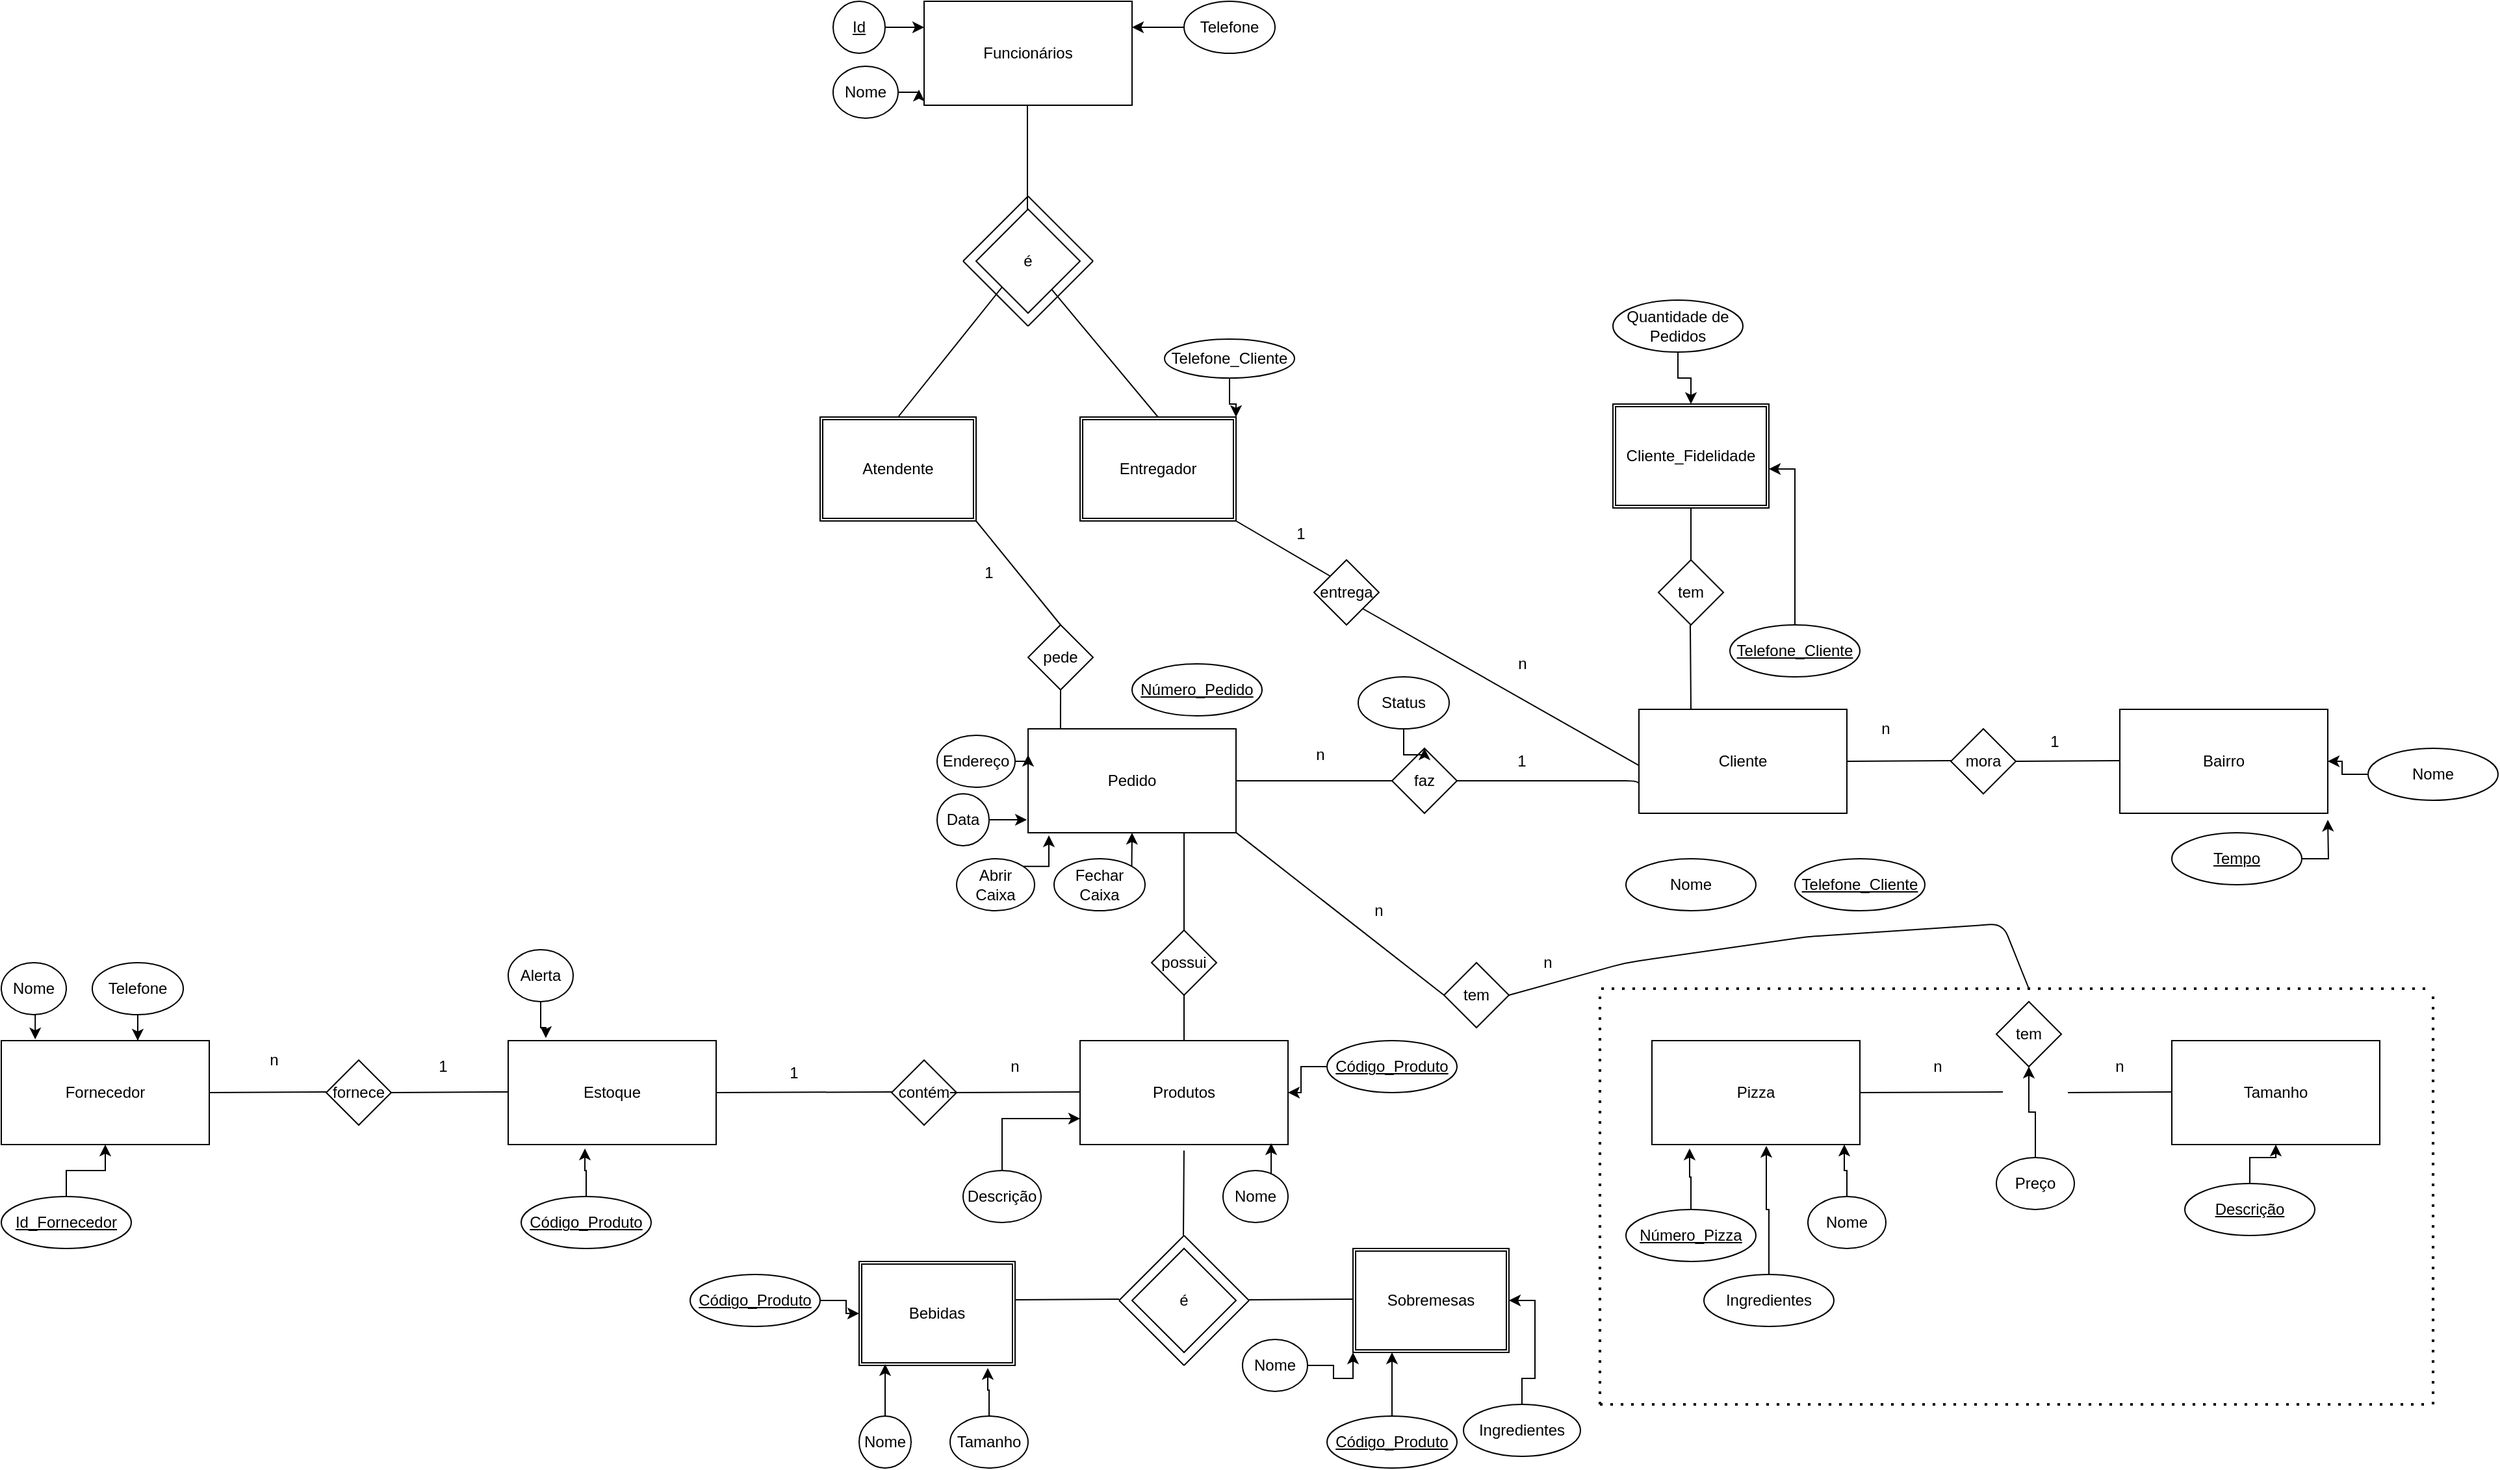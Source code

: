 <mxfile version="14.6.11" type="github">
  <diagram id="Zmj1FCLTnXu52TwQ3R6O" name="Page-1">
    <mxGraphModel dx="2249" dy="791" grid="1" gridSize="10" guides="1" tooltips="1" connect="1" arrows="1" fold="1" page="1" pageScale="1" pageWidth="827" pageHeight="1169" math="0" shadow="0">
      <root>
        <mxCell id="0" />
        <mxCell id="1" parent="0" />
        <mxCell id="ojleg3UiXAgGKh8UfWWG-2" value="Funcionários" style="rounded=0;whiteSpace=wrap;html=1;" parent="1" vertex="1">
          <mxGeometry x="80" y="40" width="160" height="80" as="geometry" />
        </mxCell>
        <mxCell id="KPG-XOJzVi3PqvCxfSUZ-7" value="Atendente" style="shape=ext;double=1;rounded=0;whiteSpace=wrap;html=1;" parent="1" vertex="1">
          <mxGeometry y="360" width="120" height="80" as="geometry" />
        </mxCell>
        <mxCell id="KPG-XOJzVi3PqvCxfSUZ-8" value="Entregador" style="shape=ext;double=1;rounded=0;whiteSpace=wrap;html=1;" parent="1" vertex="1">
          <mxGeometry x="200" y="360" width="120" height="80" as="geometry" />
        </mxCell>
        <mxCell id="KPG-XOJzVi3PqvCxfSUZ-9" value="é" style="rhombus;whiteSpace=wrap;html=1;" parent="1" vertex="1">
          <mxGeometry x="120" y="200" width="80" height="80" as="geometry" />
        </mxCell>
        <mxCell id="KPG-XOJzVi3PqvCxfSUZ-21" value="" style="endArrow=none;html=1;" parent="1" edge="1">
          <mxGeometry width="50" height="50" relative="1" as="geometry">
            <mxPoint x="159.5" y="200" as="sourcePoint" />
            <mxPoint x="159.5" y="120" as="targetPoint" />
          </mxGeometry>
        </mxCell>
        <mxCell id="KPG-XOJzVi3PqvCxfSUZ-23" value="" style="endArrow=none;html=1;entryX=0;entryY=1;entryDx=0;entryDy=0;" parent="1" target="KPG-XOJzVi3PqvCxfSUZ-9" edge="1">
          <mxGeometry width="50" height="50" relative="1" as="geometry">
            <mxPoint x="60" y="360" as="sourcePoint" />
            <mxPoint x="110" y="310" as="targetPoint" />
          </mxGeometry>
        </mxCell>
        <mxCell id="KPG-XOJzVi3PqvCxfSUZ-24" value="" style="endArrow=none;html=1;" parent="1" target="KPG-XOJzVi3PqvCxfSUZ-9" edge="1">
          <mxGeometry width="50" height="50" relative="1" as="geometry">
            <mxPoint x="260" y="360" as="sourcePoint" />
            <mxPoint x="310" y="310" as="targetPoint" />
          </mxGeometry>
        </mxCell>
        <mxCell id="KPG-XOJzVi3PqvCxfSUZ-25" value="" style="endArrow=none;html=1;" parent="1" edge="1">
          <mxGeometry width="50" height="50" relative="1" as="geometry">
            <mxPoint x="160" y="290" as="sourcePoint" />
            <mxPoint x="210" y="240" as="targetPoint" />
          </mxGeometry>
        </mxCell>
        <mxCell id="KPG-XOJzVi3PqvCxfSUZ-27" value="" style="endArrow=none;html=1;" parent="1" edge="1">
          <mxGeometry width="50" height="50" relative="1" as="geometry">
            <mxPoint x="110" y="240" as="sourcePoint" />
            <mxPoint x="160" y="290" as="targetPoint" />
          </mxGeometry>
        </mxCell>
        <mxCell id="KPG-XOJzVi3PqvCxfSUZ-28" value="" style="endArrow=none;html=1;" parent="1" edge="1">
          <mxGeometry width="50" height="50" relative="1" as="geometry">
            <mxPoint x="210" y="240" as="sourcePoint" />
            <mxPoint x="160" y="190" as="targetPoint" />
          </mxGeometry>
        </mxCell>
        <mxCell id="KPG-XOJzVi3PqvCxfSUZ-29" value="" style="endArrow=none;html=1;" parent="1" edge="1">
          <mxGeometry width="50" height="50" relative="1" as="geometry">
            <mxPoint x="110" y="240" as="sourcePoint" />
            <mxPoint x="160" y="190" as="targetPoint" />
          </mxGeometry>
        </mxCell>
        <mxCell id="KPG-XOJzVi3PqvCxfSUZ-33" value="Pedido" style="rounded=0;whiteSpace=wrap;html=1;" parent="1" vertex="1">
          <mxGeometry x="160" y="600" width="160" height="80" as="geometry" />
        </mxCell>
        <mxCell id="KPG-XOJzVi3PqvCxfSUZ-35" value="Cliente" style="rounded=0;whiteSpace=wrap;html=1;" parent="1" vertex="1">
          <mxGeometry x="630" y="585" width="160" height="80" as="geometry" />
        </mxCell>
        <mxCell id="KPG-XOJzVi3PqvCxfSUZ-36" value="Produtos" style="rounded=0;whiteSpace=wrap;html=1;" parent="1" vertex="1">
          <mxGeometry x="200" y="840" width="160" height="80" as="geometry" />
        </mxCell>
        <mxCell id="KPG-XOJzVi3PqvCxfSUZ-37" value="Bairro" style="rounded=0;whiteSpace=wrap;html=1;" parent="1" vertex="1">
          <mxGeometry x="1000" y="585" width="160" height="80" as="geometry" />
        </mxCell>
        <mxCell id="KPG-XOJzVi3PqvCxfSUZ-38" value="&lt;div&gt;Estoque&lt;/div&gt;" style="rounded=0;whiteSpace=wrap;html=1;" parent="1" vertex="1">
          <mxGeometry x="-240" y="840" width="160" height="80" as="geometry" />
        </mxCell>
        <mxCell id="KPG-XOJzVi3PqvCxfSUZ-40" value="Pizza" style="rounded=0;whiteSpace=wrap;html=1;" parent="1" vertex="1">
          <mxGeometry x="640" y="840" width="160" height="80" as="geometry" />
        </mxCell>
        <mxCell id="KPG-XOJzVi3PqvCxfSUZ-41" value="Tamanho" style="rounded=0;whiteSpace=wrap;html=1;" parent="1" vertex="1">
          <mxGeometry x="1040" y="840" width="160" height="80" as="geometry" />
        </mxCell>
        <mxCell id="KPG-XOJzVi3PqvCxfSUZ-203" style="edgeStyle=orthogonalEdgeStyle;rounded=0;orthogonalLoop=1;jettySize=auto;html=1;entryX=0;entryY=1;entryDx=0;entryDy=0;" parent="1" source="KPG-XOJzVi3PqvCxfSUZ-47" target="KPG-XOJzVi3PqvCxfSUZ-57" edge="1">
          <mxGeometry relative="1" as="geometry" />
        </mxCell>
        <mxCell id="KPG-XOJzVi3PqvCxfSUZ-47" value="Nome" style="ellipse;whiteSpace=wrap;html=1;align=center;" parent="1" vertex="1">
          <mxGeometry x="325" y="1070" width="50" height="40" as="geometry" />
        </mxCell>
        <mxCell id="KPG-XOJzVi3PqvCxfSUZ-194" style="edgeStyle=orthogonalEdgeStyle;rounded=0;orthogonalLoop=1;jettySize=auto;html=1;entryX=0.925;entryY=1;entryDx=0;entryDy=0;entryPerimeter=0;" parent="1" source="KPG-XOJzVi3PqvCxfSUZ-49" target="KPG-XOJzVi3PqvCxfSUZ-40" edge="1">
          <mxGeometry relative="1" as="geometry" />
        </mxCell>
        <mxCell id="KPG-XOJzVi3PqvCxfSUZ-49" value="Nome" style="ellipse;whiteSpace=wrap;html=1;align=center;" parent="1" vertex="1">
          <mxGeometry x="760" y="960" width="60" height="40" as="geometry" />
        </mxCell>
        <mxCell id="KPG-XOJzVi3PqvCxfSUZ-198" style="edgeStyle=orthogonalEdgeStyle;rounded=0;orthogonalLoop=1;jettySize=auto;html=1;entryX=0.181;entryY=1.038;entryDx=0;entryDy=0;entryPerimeter=0;" parent="1" source="KPG-XOJzVi3PqvCxfSUZ-52" target="KPG-XOJzVi3PqvCxfSUZ-40" edge="1">
          <mxGeometry relative="1" as="geometry" />
        </mxCell>
        <mxCell id="KPG-XOJzVi3PqvCxfSUZ-52" value="Número_Pizza" style="ellipse;whiteSpace=wrap;html=1;align=center;fontStyle=4;" parent="1" vertex="1">
          <mxGeometry x="620" y="970" width="100" height="40" as="geometry" />
        </mxCell>
        <mxCell id="KPG-XOJzVi3PqvCxfSUZ-53" value="Nome" style="ellipse;whiteSpace=wrap;html=1;align=center;" parent="1" vertex="1">
          <mxGeometry x="620" y="700" width="100" height="40" as="geometry" />
        </mxCell>
        <mxCell id="KPG-XOJzVi3PqvCxfSUZ-54" value="Telefone_Cliente" style="ellipse;whiteSpace=wrap;html=1;align=center;fontStyle=4;" parent="1" vertex="1">
          <mxGeometry x="750" y="700" width="100" height="40" as="geometry" />
        </mxCell>
        <mxCell id="KPG-XOJzVi3PqvCxfSUZ-184" style="edgeStyle=orthogonalEdgeStyle;rounded=0;orthogonalLoop=1;jettySize=auto;html=1;entryX=1;entryY=0;entryDx=0;entryDy=0;" parent="1" source="KPG-XOJzVi3PqvCxfSUZ-55" target="KPG-XOJzVi3PqvCxfSUZ-8" edge="1">
          <mxGeometry relative="1" as="geometry" />
        </mxCell>
        <mxCell id="KPG-XOJzVi3PqvCxfSUZ-55" value="Telefone_Cliente" style="ellipse;whiteSpace=wrap;html=1;align=center;" parent="1" vertex="1">
          <mxGeometry x="265" y="300" width="100" height="30" as="geometry" />
        </mxCell>
        <mxCell id="KPG-XOJzVi3PqvCxfSUZ-56" value="Bebidas" style="shape=ext;double=1;rounded=0;whiteSpace=wrap;html=1;" parent="1" vertex="1">
          <mxGeometry x="30" y="1010" width="120" height="80" as="geometry" />
        </mxCell>
        <mxCell id="KPG-XOJzVi3PqvCxfSUZ-57" value="Sobremesas" style="shape=ext;double=1;rounded=0;whiteSpace=wrap;html=1;" parent="1" vertex="1">
          <mxGeometry x="410" y="1000" width="120" height="80" as="geometry" />
        </mxCell>
        <mxCell id="KPG-XOJzVi3PqvCxfSUZ-188" value="" style="edgeStyle=orthogonalEdgeStyle;rounded=0;orthogonalLoop=1;jettySize=auto;html=1;" parent="1" source="KPG-XOJzVi3PqvCxfSUZ-58" target="KPG-XOJzVi3PqvCxfSUZ-41" edge="1">
          <mxGeometry relative="1" as="geometry" />
        </mxCell>
        <mxCell id="KPG-XOJzVi3PqvCxfSUZ-58" value="Descrição" style="ellipse;whiteSpace=wrap;html=1;align=center;fontStyle=4;" parent="1" vertex="1">
          <mxGeometry x="1050" y="950" width="100" height="40" as="geometry" />
        </mxCell>
        <mxCell id="KPG-XOJzVi3PqvCxfSUZ-60" value="Cliente_Fidelidade" style="shape=ext;double=1;rounded=0;whiteSpace=wrap;html=1;" parent="1" vertex="1">
          <mxGeometry x="610" y="350" width="120" height="80" as="geometry" />
        </mxCell>
        <mxCell id="M0uIH-TrYU2wMvutDTAN-3" value="" style="edgeStyle=orthogonalEdgeStyle;rounded=0;orthogonalLoop=1;jettySize=auto;html=1;" edge="1" parent="1" source="KPG-XOJzVi3PqvCxfSUZ-61" target="KPG-XOJzVi3PqvCxfSUZ-60">
          <mxGeometry relative="1" as="geometry">
            <Array as="points">
              <mxPoint x="750" y="400" />
            </Array>
          </mxGeometry>
        </mxCell>
        <mxCell id="KPG-XOJzVi3PqvCxfSUZ-61" value="Telefone_Cliente" style="ellipse;whiteSpace=wrap;html=1;align=center;fontStyle=4;" parent="1" vertex="1">
          <mxGeometry x="700" y="520" width="100" height="40" as="geometry" />
        </mxCell>
        <mxCell id="KPG-XOJzVi3PqvCxfSUZ-182" value="" style="edgeStyle=orthogonalEdgeStyle;rounded=0;orthogonalLoop=1;jettySize=auto;html=1;" parent="1" source="KPG-XOJzVi3PqvCxfSUZ-62" target="KPG-XOJzVi3PqvCxfSUZ-60" edge="1">
          <mxGeometry relative="1" as="geometry" />
        </mxCell>
        <mxCell id="KPG-XOJzVi3PqvCxfSUZ-62" value="Quantidade de Pedidos" style="ellipse;whiteSpace=wrap;html=1;align=center;" parent="1" vertex="1">
          <mxGeometry x="610" y="270" width="100" height="40" as="geometry" />
        </mxCell>
        <mxCell id="KPG-XOJzVi3PqvCxfSUZ-205" style="edgeStyle=orthogonalEdgeStyle;rounded=0;orthogonalLoop=1;jettySize=auto;html=1;entryX=0.167;entryY=0.988;entryDx=0;entryDy=0;entryPerimeter=0;" parent="1" source="KPG-XOJzVi3PqvCxfSUZ-64" target="KPG-XOJzVi3PqvCxfSUZ-56" edge="1">
          <mxGeometry relative="1" as="geometry" />
        </mxCell>
        <mxCell id="KPG-XOJzVi3PqvCxfSUZ-64" value="Nome" style="ellipse;whiteSpace=wrap;html=1;align=center;" parent="1" vertex="1">
          <mxGeometry x="30" y="1129" width="40" height="40" as="geometry" />
        </mxCell>
        <mxCell id="CF_QVuXvldoDAZXPr2X7-2" value="" style="edgeStyle=orthogonalEdgeStyle;rounded=0;orthogonalLoop=1;jettySize=auto;html=1;" parent="1" source="KPG-XOJzVi3PqvCxfSUZ-66" target="KPG-XOJzVi3PqvCxfSUZ-36" edge="1">
          <mxGeometry relative="1" as="geometry" />
        </mxCell>
        <mxCell id="KPG-XOJzVi3PqvCxfSUZ-66" value="Código_Produto" style="ellipse;whiteSpace=wrap;html=1;align=center;fontStyle=4;" parent="1" vertex="1">
          <mxGeometry x="390" y="840" width="100" height="40" as="geometry" />
        </mxCell>
        <mxCell id="KPG-XOJzVi3PqvCxfSUZ-207" style="edgeStyle=orthogonalEdgeStyle;rounded=0;orthogonalLoop=1;jettySize=auto;html=1;entryX=0.369;entryY=1.038;entryDx=0;entryDy=0;entryPerimeter=0;" parent="1" source="KPG-XOJzVi3PqvCxfSUZ-67" target="KPG-XOJzVi3PqvCxfSUZ-38" edge="1">
          <mxGeometry relative="1" as="geometry" />
        </mxCell>
        <mxCell id="KPG-XOJzVi3PqvCxfSUZ-67" value="Código_Produto" style="ellipse;whiteSpace=wrap;html=1;align=center;fontStyle=4;" parent="1" vertex="1">
          <mxGeometry x="-230" y="960" width="100" height="40" as="geometry" />
        </mxCell>
        <mxCell id="KPG-XOJzVi3PqvCxfSUZ-204" value="" style="edgeStyle=orthogonalEdgeStyle;rounded=0;orthogonalLoop=1;jettySize=auto;html=1;" parent="1" source="KPG-XOJzVi3PqvCxfSUZ-69" target="KPG-XOJzVi3PqvCxfSUZ-56" edge="1">
          <mxGeometry relative="1" as="geometry" />
        </mxCell>
        <mxCell id="KPG-XOJzVi3PqvCxfSUZ-69" value="Código_Produto" style="ellipse;whiteSpace=wrap;html=1;align=center;fontStyle=4;" parent="1" vertex="1">
          <mxGeometry x="-100" y="1020" width="100" height="40" as="geometry" />
        </mxCell>
        <mxCell id="KPG-XOJzVi3PqvCxfSUZ-202" style="edgeStyle=orthogonalEdgeStyle;rounded=0;orthogonalLoop=1;jettySize=auto;html=1;entryX=0.25;entryY=1;entryDx=0;entryDy=0;" parent="1" source="KPG-XOJzVi3PqvCxfSUZ-70" target="KPG-XOJzVi3PqvCxfSUZ-57" edge="1">
          <mxGeometry relative="1" as="geometry" />
        </mxCell>
        <mxCell id="KPG-XOJzVi3PqvCxfSUZ-70" value="Código_Produto" style="ellipse;whiteSpace=wrap;html=1;align=center;fontStyle=4;" parent="1" vertex="1">
          <mxGeometry x="390" y="1129" width="100" height="40" as="geometry" />
        </mxCell>
        <mxCell id="KPG-XOJzVi3PqvCxfSUZ-201" style="edgeStyle=orthogonalEdgeStyle;rounded=0;orthogonalLoop=1;jettySize=auto;html=1;entryX=1;entryY=0.5;entryDx=0;entryDy=0;" parent="1" source="KPG-XOJzVi3PqvCxfSUZ-71" target="KPG-XOJzVi3PqvCxfSUZ-57" edge="1">
          <mxGeometry relative="1" as="geometry" />
        </mxCell>
        <mxCell id="KPG-XOJzVi3PqvCxfSUZ-71" value="Ingredientes" style="ellipse;whiteSpace=wrap;html=1;align=center;" parent="1" vertex="1">
          <mxGeometry x="495" y="1120" width="90" height="40" as="geometry" />
        </mxCell>
        <mxCell id="KPG-XOJzVi3PqvCxfSUZ-196" style="edgeStyle=orthogonalEdgeStyle;rounded=0;orthogonalLoop=1;jettySize=auto;html=1;entryX=0.55;entryY=1.013;entryDx=0;entryDy=0;entryPerimeter=0;" parent="1" source="KPG-XOJzVi3PqvCxfSUZ-72" target="KPG-XOJzVi3PqvCxfSUZ-40" edge="1">
          <mxGeometry relative="1" as="geometry" />
        </mxCell>
        <mxCell id="KPG-XOJzVi3PqvCxfSUZ-72" value="Ingredientes" style="ellipse;whiteSpace=wrap;html=1;align=center;" parent="1" vertex="1">
          <mxGeometry x="680" y="1020" width="100" height="40" as="geometry" />
        </mxCell>
        <mxCell id="KPG-XOJzVi3PqvCxfSUZ-73" value="Número_Pedido" style="ellipse;whiteSpace=wrap;html=1;align=center;fontStyle=4;" parent="1" vertex="1">
          <mxGeometry x="240" y="550" width="100" height="40" as="geometry" />
        </mxCell>
        <mxCell id="KPG-XOJzVi3PqvCxfSUZ-75" value="tem" style="rhombus;whiteSpace=wrap;html=1;" parent="1" vertex="1">
          <mxGeometry x="905" y="810" width="50" height="50" as="geometry" />
        </mxCell>
        <mxCell id="KPG-XOJzVi3PqvCxfSUZ-76" value="mora" style="rhombus;whiteSpace=wrap;html=1;" parent="1" vertex="1">
          <mxGeometry x="870" y="600" width="50" height="50" as="geometry" />
        </mxCell>
        <mxCell id="KPG-XOJzVi3PqvCxfSUZ-77" value="entrega" style="rhombus;whiteSpace=wrap;html=1;" parent="1" vertex="1">
          <mxGeometry x="380" y="470" width="50" height="50" as="geometry" />
        </mxCell>
        <mxCell id="KPG-XOJzVi3PqvCxfSUZ-187" value="" style="edgeStyle=orthogonalEdgeStyle;rounded=0;orthogonalLoop=1;jettySize=auto;html=1;" parent="1" source="KPG-XOJzVi3PqvCxfSUZ-78" target="KPG-XOJzVi3PqvCxfSUZ-37" edge="1">
          <mxGeometry relative="1" as="geometry" />
        </mxCell>
        <mxCell id="KPG-XOJzVi3PqvCxfSUZ-78" value="Nome" style="ellipse;whiteSpace=wrap;html=1;align=center;" parent="1" vertex="1">
          <mxGeometry x="1191" y="615" width="100" height="40" as="geometry" />
        </mxCell>
        <mxCell id="KPG-XOJzVi3PqvCxfSUZ-186" style="edgeStyle=orthogonalEdgeStyle;rounded=0;orthogonalLoop=1;jettySize=auto;html=1;" parent="1" source="KPG-XOJzVi3PqvCxfSUZ-79" edge="1">
          <mxGeometry relative="1" as="geometry">
            <mxPoint x="1160" y="670" as="targetPoint" />
          </mxGeometry>
        </mxCell>
        <mxCell id="KPG-XOJzVi3PqvCxfSUZ-79" value="Tempo" style="ellipse;whiteSpace=wrap;html=1;align=center;fontStyle=4;" parent="1" vertex="1">
          <mxGeometry x="1040" y="680" width="100" height="40" as="geometry" />
        </mxCell>
        <mxCell id="KPG-XOJzVi3PqvCxfSUZ-171" style="edgeStyle=orthogonalEdgeStyle;rounded=0;orthogonalLoop=1;jettySize=auto;html=1;exitX=1;exitY=0;exitDx=0;exitDy=0;entryX=0.1;entryY=1.025;entryDx=0;entryDy=0;entryPerimeter=0;" parent="1" source="KPG-XOJzVi3PqvCxfSUZ-80" target="KPG-XOJzVi3PqvCxfSUZ-33" edge="1">
          <mxGeometry relative="1" as="geometry" />
        </mxCell>
        <mxCell id="KPG-XOJzVi3PqvCxfSUZ-80" value="Abrir Caixa" style="ellipse;whiteSpace=wrap;html=1;align=center;" parent="1" vertex="1">
          <mxGeometry x="105" y="700" width="60" height="40" as="geometry" />
        </mxCell>
        <mxCell id="KPG-XOJzVi3PqvCxfSUZ-170" style="edgeStyle=orthogonalEdgeStyle;rounded=0;orthogonalLoop=1;jettySize=auto;html=1;exitX=1;exitY=0;exitDx=0;exitDy=0;entryX=0.5;entryY=1;entryDx=0;entryDy=0;" parent="1" source="KPG-XOJzVi3PqvCxfSUZ-81" target="KPG-XOJzVi3PqvCxfSUZ-33" edge="1">
          <mxGeometry relative="1" as="geometry" />
        </mxCell>
        <mxCell id="KPG-XOJzVi3PqvCxfSUZ-81" value="Fechar Caixa" style="ellipse;whiteSpace=wrap;html=1;align=center;" parent="1" vertex="1">
          <mxGeometry x="180" y="700" width="70" height="40" as="geometry" />
        </mxCell>
        <mxCell id="KPG-XOJzVi3PqvCxfSUZ-173" style="edgeStyle=orthogonalEdgeStyle;rounded=0;orthogonalLoop=1;jettySize=auto;html=1;exitX=1;exitY=0.5;exitDx=0;exitDy=0;entryX=0;entryY=0.25;entryDx=0;entryDy=0;" parent="1" source="KPG-XOJzVi3PqvCxfSUZ-82" target="KPG-XOJzVi3PqvCxfSUZ-33" edge="1">
          <mxGeometry relative="1" as="geometry" />
        </mxCell>
        <mxCell id="KPG-XOJzVi3PqvCxfSUZ-82" value="Endereço" style="ellipse;whiteSpace=wrap;html=1;align=center;" parent="1" vertex="1">
          <mxGeometry x="90" y="605" width="60" height="40" as="geometry" />
        </mxCell>
        <mxCell id="KPG-XOJzVi3PqvCxfSUZ-172" style="edgeStyle=orthogonalEdgeStyle;rounded=0;orthogonalLoop=1;jettySize=auto;html=1;exitX=1;exitY=0.5;exitDx=0;exitDy=0;entryX=-0.006;entryY=0.875;entryDx=0;entryDy=0;entryPerimeter=0;" parent="1" source="KPG-XOJzVi3PqvCxfSUZ-83" target="KPG-XOJzVi3PqvCxfSUZ-33" edge="1">
          <mxGeometry relative="1" as="geometry" />
        </mxCell>
        <mxCell id="KPG-XOJzVi3PqvCxfSUZ-83" value="Data" style="ellipse;whiteSpace=wrap;html=1;align=center;" parent="1" vertex="1">
          <mxGeometry x="90" y="650" width="40" height="40" as="geometry" />
        </mxCell>
        <mxCell id="KPG-XOJzVi3PqvCxfSUZ-84" value="" style="endArrow=none;dashed=1;html=1;dashPattern=1 3;strokeWidth=2;" parent="1" edge="1">
          <mxGeometry width="50" height="50" relative="1" as="geometry">
            <mxPoint x="600" y="1120" as="sourcePoint" />
            <mxPoint x="600" y="800" as="targetPoint" />
          </mxGeometry>
        </mxCell>
        <mxCell id="KPG-XOJzVi3PqvCxfSUZ-85" value="" style="endArrow=none;dashed=1;html=1;dashPattern=1 3;strokeWidth=2;" parent="1" edge="1">
          <mxGeometry width="50" height="50" relative="1" as="geometry">
            <mxPoint x="600" y="1120" as="sourcePoint" />
            <mxPoint x="1240" y="1120" as="targetPoint" />
          </mxGeometry>
        </mxCell>
        <mxCell id="KPG-XOJzVi3PqvCxfSUZ-86" value="" style="endArrow=none;dashed=1;html=1;dashPattern=1 3;strokeWidth=2;" parent="1" edge="1">
          <mxGeometry width="50" height="50" relative="1" as="geometry">
            <mxPoint x="1241" y="1120" as="sourcePoint" />
            <mxPoint x="1241" y="800" as="targetPoint" />
          </mxGeometry>
        </mxCell>
        <mxCell id="KPG-XOJzVi3PqvCxfSUZ-88" value="" style="endArrow=none;dashed=1;html=1;dashPattern=1 3;strokeWidth=2;" parent="1" edge="1">
          <mxGeometry width="50" height="50" relative="1" as="geometry">
            <mxPoint x="601" y="800" as="sourcePoint" />
            <mxPoint x="1241" y="800" as="targetPoint" />
          </mxGeometry>
        </mxCell>
        <mxCell id="KPG-XOJzVi3PqvCxfSUZ-189" value="" style="edgeStyle=orthogonalEdgeStyle;rounded=0;orthogonalLoop=1;jettySize=auto;html=1;" parent="1" source="KPG-XOJzVi3PqvCxfSUZ-89" target="KPG-XOJzVi3PqvCxfSUZ-75" edge="1">
          <mxGeometry relative="1" as="geometry" />
        </mxCell>
        <mxCell id="KPG-XOJzVi3PqvCxfSUZ-89" value="Preço" style="ellipse;whiteSpace=wrap;html=1;align=center;" parent="1" vertex="1">
          <mxGeometry x="905" y="930" width="60" height="40" as="geometry" />
        </mxCell>
        <mxCell id="KPG-XOJzVi3PqvCxfSUZ-90" value="Fornecedor" style="rounded=0;whiteSpace=wrap;html=1;" parent="1" vertex="1">
          <mxGeometry x="-630" y="840" width="160" height="80" as="geometry" />
        </mxCell>
        <mxCell id="KPG-XOJzVi3PqvCxfSUZ-208" value="" style="edgeStyle=orthogonalEdgeStyle;rounded=0;orthogonalLoop=1;jettySize=auto;html=1;" parent="1" source="KPG-XOJzVi3PqvCxfSUZ-91" target="KPG-XOJzVi3PqvCxfSUZ-90" edge="1">
          <mxGeometry relative="1" as="geometry" />
        </mxCell>
        <mxCell id="KPG-XOJzVi3PqvCxfSUZ-91" value="Id_Fornecedor" style="ellipse;whiteSpace=wrap;html=1;align=center;fontStyle=4;" parent="1" vertex="1">
          <mxGeometry x="-630" y="960" width="100" height="40" as="geometry" />
        </mxCell>
        <mxCell id="KPG-XOJzVi3PqvCxfSUZ-209" style="edgeStyle=orthogonalEdgeStyle;rounded=0;orthogonalLoop=1;jettySize=auto;html=1;exitX=0.5;exitY=1;exitDx=0;exitDy=0;entryX=0.163;entryY=-0.012;entryDx=0;entryDy=0;entryPerimeter=0;" parent="1" source="KPG-XOJzVi3PqvCxfSUZ-92" target="KPG-XOJzVi3PqvCxfSUZ-90" edge="1">
          <mxGeometry relative="1" as="geometry" />
        </mxCell>
        <mxCell id="KPG-XOJzVi3PqvCxfSUZ-92" value="Nome" style="ellipse;whiteSpace=wrap;html=1;align=center;" parent="1" vertex="1">
          <mxGeometry x="-630" y="780" width="50" height="40" as="geometry" />
        </mxCell>
        <mxCell id="KPG-XOJzVi3PqvCxfSUZ-94" value="" style="endArrow=none;html=1;entryX=1;entryY=1;entryDx=0;entryDy=0;" parent="1" target="KPG-XOJzVi3PqvCxfSUZ-77" edge="1">
          <mxGeometry width="50" height="50" relative="1" as="geometry">
            <mxPoint x="630" y="628.18" as="sourcePoint" />
            <mxPoint x="548.182" y="529.998" as="targetPoint" />
          </mxGeometry>
        </mxCell>
        <mxCell id="KPG-XOJzVi3PqvCxfSUZ-95" value="" style="endArrow=none;html=1;entryX=1;entryY=1;entryDx=0;entryDy=0;exitX=0;exitY=0;exitDx=0;exitDy=0;" parent="1" source="KPG-XOJzVi3PqvCxfSUZ-77" edge="1">
          <mxGeometry width="50" height="50" relative="1" as="geometry">
            <mxPoint x="450" y="515.68" as="sourcePoint" />
            <mxPoint x="320" y="440.0" as="targetPoint" />
          </mxGeometry>
        </mxCell>
        <mxCell id="KPG-XOJzVi3PqvCxfSUZ-97" value="faz" style="rhombus;whiteSpace=wrap;html=1;" parent="1" vertex="1">
          <mxGeometry x="440" y="615" width="50" height="50" as="geometry" />
        </mxCell>
        <mxCell id="KPG-XOJzVi3PqvCxfSUZ-98" value="" style="endArrow=none;html=1;entryX=1;entryY=0.5;entryDx=0;entryDy=0;exitX=0;exitY=0.75;exitDx=0;exitDy=0;" parent="1" source="KPG-XOJzVi3PqvCxfSUZ-35" target="KPG-XOJzVi3PqvCxfSUZ-97" edge="1">
          <mxGeometry width="50" height="50" relative="1" as="geometry">
            <mxPoint x="572.5" y="675" as="sourcePoint" />
            <mxPoint x="500" y="632.5" as="targetPoint" />
            <Array as="points">
              <mxPoint x="630" y="640" />
            </Array>
          </mxGeometry>
        </mxCell>
        <mxCell id="KPG-XOJzVi3PqvCxfSUZ-99" value="" style="endArrow=none;html=1;entryX=1;entryY=0.5;entryDx=0;entryDy=0;exitX=0;exitY=0.5;exitDx=0;exitDy=0;" parent="1" source="KPG-XOJzVi3PqvCxfSUZ-97" target="KPG-XOJzVi3PqvCxfSUZ-33" edge="1">
          <mxGeometry width="50" height="50" relative="1" as="geometry">
            <mxPoint x="402.5" y="682.5" as="sourcePoint" />
            <mxPoint x="330" y="640" as="targetPoint" />
            <Array as="points">
              <mxPoint x="440" y="640" />
            </Array>
          </mxGeometry>
        </mxCell>
        <mxCell id="KPG-XOJzVi3PqvCxfSUZ-100" value="pede" style="rhombus;whiteSpace=wrap;html=1;" parent="1" vertex="1">
          <mxGeometry x="160" y="520" width="50" height="50" as="geometry" />
        </mxCell>
        <mxCell id="KPG-XOJzVi3PqvCxfSUZ-103" value="" style="endArrow=none;html=1;exitX=0.5;exitY=0;exitDx=0;exitDy=0;" parent="1" source="KPG-XOJzVi3PqvCxfSUZ-100" edge="1">
          <mxGeometry width="50" height="50" relative="1" as="geometry">
            <mxPoint x="70" y="490" as="sourcePoint" />
            <mxPoint x="120" y="440" as="targetPoint" />
          </mxGeometry>
        </mxCell>
        <mxCell id="KPG-XOJzVi3PqvCxfSUZ-104" value="" style="endArrow=none;html=1;exitX=0.156;exitY=0;exitDx=0;exitDy=0;exitPerimeter=0;" parent="1" source="KPG-XOJzVi3PqvCxfSUZ-33" edge="1">
          <mxGeometry width="50" height="50" relative="1" as="geometry">
            <mxPoint x="250" y="650" as="sourcePoint" />
            <mxPoint x="185" y="570" as="targetPoint" />
          </mxGeometry>
        </mxCell>
        <mxCell id="KPG-XOJzVi3PqvCxfSUZ-105" value="" style="endArrow=none;html=1;exitX=0;exitY=0.5;exitDx=0;exitDy=0;" parent="1" edge="1">
          <mxGeometry width="50" height="50" relative="1" as="geometry">
            <mxPoint x="870" y="624.5" as="sourcePoint" />
            <mxPoint x="790" y="625" as="targetPoint" />
            <Array as="points">
              <mxPoint x="870" y="624.5" />
            </Array>
          </mxGeometry>
        </mxCell>
        <mxCell id="KPG-XOJzVi3PqvCxfSUZ-106" value="" style="endArrow=none;html=1;exitX=0;exitY=0.5;exitDx=0;exitDy=0;" parent="1" edge="1">
          <mxGeometry width="50" height="50" relative="1" as="geometry">
            <mxPoint x="1000" y="624.5" as="sourcePoint" />
            <mxPoint x="920" y="625" as="targetPoint" />
            <Array as="points">
              <mxPoint x="1000" y="624.5" />
            </Array>
          </mxGeometry>
        </mxCell>
        <mxCell id="KPG-XOJzVi3PqvCxfSUZ-107" value="" style="endArrow=none;html=1;exitX=0;exitY=0.5;exitDx=0;exitDy=0;entryX=1;entryY=0.5;entryDx=0;entryDy=0;" parent="1" target="KPG-XOJzVi3PqvCxfSUZ-40" edge="1">
          <mxGeometry width="50" height="50" relative="1" as="geometry">
            <mxPoint x="910" y="879.5" as="sourcePoint" />
            <mxPoint x="830" y="880" as="targetPoint" />
            <Array as="points">
              <mxPoint x="910" y="879.5" />
            </Array>
          </mxGeometry>
        </mxCell>
        <mxCell id="KPG-XOJzVi3PqvCxfSUZ-108" value="" style="endArrow=none;html=1;exitX=0;exitY=0.5;exitDx=0;exitDy=0;" parent="1" edge="1">
          <mxGeometry width="50" height="50" relative="1" as="geometry">
            <mxPoint x="1040" y="879.5" as="sourcePoint" />
            <mxPoint x="960" y="880" as="targetPoint" />
            <Array as="points">
              <mxPoint x="1040" y="879.5" />
            </Array>
          </mxGeometry>
        </mxCell>
        <mxCell id="KPG-XOJzVi3PqvCxfSUZ-109" value="tem" style="rhombus;whiteSpace=wrap;html=1;" parent="1" vertex="1">
          <mxGeometry x="480" y="780" width="50" height="50" as="geometry" />
        </mxCell>
        <mxCell id="KPG-XOJzVi3PqvCxfSUZ-113" value="" style="endArrow=none;html=1;entryX=1;entryY=1;entryDx=0;entryDy=0;exitX=0;exitY=0.5;exitDx=0;exitDy=0;" parent="1" source="KPG-XOJzVi3PqvCxfSUZ-109" edge="1">
          <mxGeometry width="50" height="50" relative="1" as="geometry">
            <mxPoint x="450" y="780" as="sourcePoint" />
            <mxPoint x="320" y="679.83" as="targetPoint" />
          </mxGeometry>
        </mxCell>
        <mxCell id="KPG-XOJzVi3PqvCxfSUZ-115" value="" style="endArrow=none;html=1;entryX=1;entryY=0.5;entryDx=0;entryDy=0;" parent="1" edge="1" target="KPG-XOJzVi3PqvCxfSUZ-109">
          <mxGeometry width="50" height="50" relative="1" as="geometry">
            <mxPoint x="930" y="800" as="sourcePoint" />
            <mxPoint x="740" y="780" as="targetPoint" />
            <Array as="points">
              <mxPoint x="910" y="750" />
              <mxPoint x="760" y="760" />
              <mxPoint x="620" y="780" />
            </Array>
          </mxGeometry>
        </mxCell>
        <mxCell id="KPG-XOJzVi3PqvCxfSUZ-116" value="é" style="rhombus;whiteSpace=wrap;html=1;" parent="1" vertex="1">
          <mxGeometry x="240" y="1000" width="80" height="80" as="geometry" />
        </mxCell>
        <mxCell id="KPG-XOJzVi3PqvCxfSUZ-117" value="" style="endArrow=none;html=1;" parent="1" edge="1">
          <mxGeometry width="50" height="50" relative="1" as="geometry">
            <mxPoint x="280" y="1090" as="sourcePoint" />
            <mxPoint x="230" y="1040" as="targetPoint" />
          </mxGeometry>
        </mxCell>
        <mxCell id="KPG-XOJzVi3PqvCxfSUZ-118" value="" style="endArrow=none;html=1;" parent="1" edge="1">
          <mxGeometry width="50" height="50" relative="1" as="geometry">
            <mxPoint x="330" y="1040" as="sourcePoint" />
            <mxPoint x="280" y="990" as="targetPoint" />
          </mxGeometry>
        </mxCell>
        <mxCell id="KPG-XOJzVi3PqvCxfSUZ-119" value="" style="endArrow=none;html=1;" parent="1" edge="1">
          <mxGeometry width="50" height="50" relative="1" as="geometry">
            <mxPoint x="330" y="1040" as="sourcePoint" />
            <mxPoint x="280" y="1090" as="targetPoint" />
          </mxGeometry>
        </mxCell>
        <mxCell id="KPG-XOJzVi3PqvCxfSUZ-120" value="" style="endArrow=none;html=1;" parent="1" edge="1">
          <mxGeometry width="50" height="50" relative="1" as="geometry">
            <mxPoint x="280" y="990" as="sourcePoint" />
            <mxPoint x="230" y="1040" as="targetPoint" />
          </mxGeometry>
        </mxCell>
        <mxCell id="KPG-XOJzVi3PqvCxfSUZ-121" value="" style="endArrow=none;html=1;exitX=0;exitY=0.5;exitDx=0;exitDy=0;" parent="1" edge="1">
          <mxGeometry width="50" height="50" relative="1" as="geometry">
            <mxPoint x="230" y="1039" as="sourcePoint" />
            <mxPoint x="150" y="1039.5" as="targetPoint" />
            <Array as="points">
              <mxPoint x="230" y="1039" />
            </Array>
          </mxGeometry>
        </mxCell>
        <mxCell id="KPG-XOJzVi3PqvCxfSUZ-122" value="" style="endArrow=none;html=1;exitX=0;exitY=0.5;exitDx=0;exitDy=0;" parent="1" edge="1">
          <mxGeometry width="50" height="50" relative="1" as="geometry">
            <mxPoint x="410" y="1039" as="sourcePoint" />
            <mxPoint x="330" y="1039.5" as="targetPoint" />
            <Array as="points">
              <mxPoint x="410" y="1039" />
            </Array>
          </mxGeometry>
        </mxCell>
        <mxCell id="KPG-XOJzVi3PqvCxfSUZ-206" style="edgeStyle=orthogonalEdgeStyle;rounded=0;orthogonalLoop=1;jettySize=auto;html=1;entryX=0.825;entryY=1.025;entryDx=0;entryDy=0;entryPerimeter=0;" parent="1" source="KPG-XOJzVi3PqvCxfSUZ-123" target="KPG-XOJzVi3PqvCxfSUZ-56" edge="1">
          <mxGeometry relative="1" as="geometry" />
        </mxCell>
        <mxCell id="KPG-XOJzVi3PqvCxfSUZ-123" value="Tamanho" style="ellipse;whiteSpace=wrap;html=1;align=center;" parent="1" vertex="1">
          <mxGeometry x="100" y="1129" width="60" height="40" as="geometry" />
        </mxCell>
        <mxCell id="KPG-XOJzVi3PqvCxfSUZ-133" value="fornece" style="rhombus;whiteSpace=wrap;html=1;" parent="1" vertex="1">
          <mxGeometry x="-380" y="855" width="50" height="50" as="geometry" />
        </mxCell>
        <mxCell id="KPG-XOJzVi3PqvCxfSUZ-135" value="" style="endArrow=none;html=1;exitX=0;exitY=0.5;exitDx=0;exitDy=0;entryX=1;entryY=0.5;entryDx=0;entryDy=0;" parent="1" edge="1">
          <mxGeometry width="50" height="50" relative="1" as="geometry">
            <mxPoint x="-240" y="879.5" as="sourcePoint" />
            <mxPoint x="-330" y="880" as="targetPoint" />
            <Array as="points">
              <mxPoint x="-240" y="879.5" />
            </Array>
          </mxGeometry>
        </mxCell>
        <mxCell id="KPG-XOJzVi3PqvCxfSUZ-211" style="edgeStyle=orthogonalEdgeStyle;rounded=0;orthogonalLoop=1;jettySize=auto;html=1;entryX=0.656;entryY=0;entryDx=0;entryDy=0;entryPerimeter=0;" parent="1" source="KPG-XOJzVi3PqvCxfSUZ-136" target="KPG-XOJzVi3PqvCxfSUZ-90" edge="1">
          <mxGeometry relative="1" as="geometry" />
        </mxCell>
        <mxCell id="KPG-XOJzVi3PqvCxfSUZ-136" value="Telefone" style="ellipse;whiteSpace=wrap;html=1;align=center;" parent="1" vertex="1">
          <mxGeometry x="-560" y="780" width="70" height="40" as="geometry" />
        </mxCell>
        <mxCell id="KPG-XOJzVi3PqvCxfSUZ-139" value="" style="endArrow=none;html=1;" parent="1" edge="1">
          <mxGeometry width="50" height="50" relative="1" as="geometry">
            <mxPoint x="279.5" y="990" as="sourcePoint" />
            <mxPoint x="279.5" y="989.5" as="targetPoint" />
            <Array as="points">
              <mxPoint x="280" y="920" />
            </Array>
          </mxGeometry>
        </mxCell>
        <mxCell id="KPG-XOJzVi3PqvCxfSUZ-140" value="" style="endArrow=none;html=1;exitX=0;exitY=0.5;exitDx=0;exitDy=0;entryX=1;entryY=0.5;entryDx=0;entryDy=0;" parent="1" edge="1">
          <mxGeometry width="50" height="50" relative="1" as="geometry">
            <mxPoint x="-380" y="879.5" as="sourcePoint" />
            <mxPoint x="-470" y="880" as="targetPoint" />
            <Array as="points">
              <mxPoint x="-380" y="879.5" />
            </Array>
          </mxGeometry>
        </mxCell>
        <mxCell id="KPG-XOJzVi3PqvCxfSUZ-141" value="contém" style="rhombus;whiteSpace=wrap;html=1;" parent="1" vertex="1">
          <mxGeometry x="55" y="855" width="50" height="50" as="geometry" />
        </mxCell>
        <mxCell id="KPG-XOJzVi3PqvCxfSUZ-142" value="" style="endArrow=none;html=1;exitX=0;exitY=0.5;exitDx=0;exitDy=0;entryX=1;entryY=0.5;entryDx=0;entryDy=0;" parent="1" target="KPG-XOJzVi3PqvCxfSUZ-38" edge="1">
          <mxGeometry width="50" height="50" relative="1" as="geometry">
            <mxPoint x="55" y="879.5" as="sourcePoint" />
            <mxPoint x="-35" y="880" as="targetPoint" />
            <Array as="points">
              <mxPoint x="55" y="879.5" />
            </Array>
          </mxGeometry>
        </mxCell>
        <mxCell id="KPG-XOJzVi3PqvCxfSUZ-143" value="" style="endArrow=none;html=1;exitX=0;exitY=0.5;exitDx=0;exitDy=0;entryX=0.9;entryY=0.5;entryDx=0;entryDy=0;entryPerimeter=0;" parent="1" target="KPG-XOJzVi3PqvCxfSUZ-141" edge="1">
          <mxGeometry width="50" height="50" relative="1" as="geometry">
            <mxPoint x="200" y="879.5" as="sourcePoint" />
            <mxPoint x="110" y="880" as="targetPoint" />
            <Array as="points">
              <mxPoint x="200" y="879.5" />
            </Array>
          </mxGeometry>
        </mxCell>
        <mxCell id="KPG-XOJzVi3PqvCxfSUZ-179" style="edgeStyle=orthogonalEdgeStyle;rounded=0;orthogonalLoop=1;jettySize=auto;html=1;exitX=1;exitY=0.5;exitDx=0;exitDy=0;entryX=0;entryY=0.25;entryDx=0;entryDy=0;" parent="1" source="KPG-XOJzVi3PqvCxfSUZ-144" target="ojleg3UiXAgGKh8UfWWG-2" edge="1">
          <mxGeometry relative="1" as="geometry" />
        </mxCell>
        <mxCell id="KPG-XOJzVi3PqvCxfSUZ-144" value="Id" style="ellipse;whiteSpace=wrap;html=1;align=center;fontStyle=4;" parent="1" vertex="1">
          <mxGeometry x="10" y="40" width="40" height="40" as="geometry" />
        </mxCell>
        <mxCell id="KPG-XOJzVi3PqvCxfSUZ-177" style="edgeStyle=orthogonalEdgeStyle;rounded=0;orthogonalLoop=1;jettySize=auto;html=1;exitX=1;exitY=0;exitDx=0;exitDy=0;entryX=1;entryY=0;entryDx=0;entryDy=0;" parent="1" source="KPG-XOJzVi3PqvCxfSUZ-145" target="KPG-XOJzVi3PqvCxfSUZ-145" edge="1">
          <mxGeometry relative="1" as="geometry" />
        </mxCell>
        <mxCell id="KPG-XOJzVi3PqvCxfSUZ-180" style="edgeStyle=orthogonalEdgeStyle;rounded=0;orthogonalLoop=1;jettySize=auto;html=1;exitX=1;exitY=0.5;exitDx=0;exitDy=0;entryX=-0.025;entryY=0.85;entryDx=0;entryDy=0;entryPerimeter=0;" parent="1" source="KPG-XOJzVi3PqvCxfSUZ-145" target="ojleg3UiXAgGKh8UfWWG-2" edge="1">
          <mxGeometry relative="1" as="geometry" />
        </mxCell>
        <mxCell id="KPG-XOJzVi3PqvCxfSUZ-145" value="Nome" style="ellipse;whiteSpace=wrap;html=1;align=center;" parent="1" vertex="1">
          <mxGeometry x="10" y="90" width="50" height="40" as="geometry" />
        </mxCell>
        <mxCell id="KPG-XOJzVi3PqvCxfSUZ-181" style="edgeStyle=orthogonalEdgeStyle;rounded=0;orthogonalLoop=1;jettySize=auto;html=1;entryX=1;entryY=0.25;entryDx=0;entryDy=0;" parent="1" source="KPG-XOJzVi3PqvCxfSUZ-146" target="ojleg3UiXAgGKh8UfWWG-2" edge="1">
          <mxGeometry relative="1" as="geometry" />
        </mxCell>
        <mxCell id="KPG-XOJzVi3PqvCxfSUZ-146" value="Telefone" style="ellipse;whiteSpace=wrap;html=1;align=center;" parent="1" vertex="1">
          <mxGeometry x="280" y="40" width="70" height="40" as="geometry" />
        </mxCell>
        <mxCell id="KPG-XOJzVi3PqvCxfSUZ-147" value="1" style="text;html=1;strokeColor=none;fillColor=none;align=center;verticalAlign=middle;whiteSpace=wrap;rounded=0;" parent="1" vertex="1">
          <mxGeometry x="930" y="600" width="40" height="20" as="geometry" />
        </mxCell>
        <mxCell id="KPG-XOJzVi3PqvCxfSUZ-148" value="n" style="text;html=1;strokeColor=none;fillColor=none;align=center;verticalAlign=middle;whiteSpace=wrap;rounded=0;" parent="1" vertex="1">
          <mxGeometry x="840" y="850" width="40" height="20" as="geometry" />
        </mxCell>
        <mxCell id="KPG-XOJzVi3PqvCxfSUZ-151" value="1" style="text;html=1;strokeColor=none;fillColor=none;align=center;verticalAlign=middle;whiteSpace=wrap;rounded=0;" parent="1" vertex="1">
          <mxGeometry x="350" y="440" width="40" height="20" as="geometry" />
        </mxCell>
        <mxCell id="KPG-XOJzVi3PqvCxfSUZ-152" value="1" style="text;html=1;strokeColor=none;fillColor=none;align=center;verticalAlign=middle;whiteSpace=wrap;rounded=0;" parent="1" vertex="1">
          <mxGeometry x="110" y="470" width="40" height="20" as="geometry" />
        </mxCell>
        <mxCell id="KPG-XOJzVi3PqvCxfSUZ-153" value="n" style="text;html=1;strokeColor=none;fillColor=none;align=center;verticalAlign=middle;whiteSpace=wrap;rounded=0;" parent="1" vertex="1">
          <mxGeometry x="980" y="850" width="40" height="20" as="geometry" />
        </mxCell>
        <mxCell id="KPG-XOJzVi3PqvCxfSUZ-154" value="n" style="text;html=1;strokeColor=none;fillColor=none;align=center;verticalAlign=middle;whiteSpace=wrap;rounded=0;" parent="1" vertex="1">
          <mxGeometry x="410" y="730" width="40" height="20" as="geometry" />
        </mxCell>
        <mxCell id="KPG-XOJzVi3PqvCxfSUZ-155" value="n" style="text;html=1;strokeColor=none;fillColor=none;align=center;verticalAlign=middle;whiteSpace=wrap;rounded=0;" parent="1" vertex="1">
          <mxGeometry x="540" y="770" width="40" height="20" as="geometry" />
        </mxCell>
        <mxCell id="KPG-XOJzVi3PqvCxfSUZ-156" value="n" style="text;html=1;strokeColor=none;fillColor=none;align=center;verticalAlign=middle;whiteSpace=wrap;rounded=0;" parent="1" vertex="1">
          <mxGeometry x="800" y="590" width="40" height="20" as="geometry" />
        </mxCell>
        <mxCell id="KPG-XOJzVi3PqvCxfSUZ-158" value="1" style="text;html=1;strokeColor=none;fillColor=none;align=center;verticalAlign=middle;whiteSpace=wrap;rounded=0;" parent="1" vertex="1">
          <mxGeometry x="520" y="615" width="40" height="20" as="geometry" />
        </mxCell>
        <mxCell id="KPG-XOJzVi3PqvCxfSUZ-161" value="n" style="text;html=1;strokeColor=none;fillColor=none;align=center;verticalAlign=middle;whiteSpace=wrap;rounded=0;" parent="1" vertex="1">
          <mxGeometry x="365" y="605" width="40" height="30" as="geometry" />
        </mxCell>
        <mxCell id="KPG-XOJzVi3PqvCxfSUZ-162" value="possui" style="rhombus;whiteSpace=wrap;html=1;" parent="1" vertex="1">
          <mxGeometry x="255" y="755" width="50" height="50" as="geometry" />
        </mxCell>
        <mxCell id="KPG-XOJzVi3PqvCxfSUZ-163" value="" style="endArrow=none;html=1;entryX=0.75;entryY=1;entryDx=0;entryDy=0;" parent="1" target="KPG-XOJzVi3PqvCxfSUZ-33" edge="1">
          <mxGeometry width="50" height="50" relative="1" as="geometry">
            <mxPoint x="280" y="755" as="sourcePoint" />
            <mxPoint x="330" y="705" as="targetPoint" />
          </mxGeometry>
        </mxCell>
        <mxCell id="KPG-XOJzVi3PqvCxfSUZ-164" value="" style="endArrow=none;html=1;exitX=0.5;exitY=0;exitDx=0;exitDy=0;" parent="1" source="KPG-XOJzVi3PqvCxfSUZ-36" edge="1">
          <mxGeometry width="50" height="50" relative="1" as="geometry">
            <mxPoint x="230" y="855" as="sourcePoint" />
            <mxPoint x="280" y="805" as="targetPoint" />
          </mxGeometry>
        </mxCell>
        <mxCell id="KPG-XOJzVi3PqvCxfSUZ-212" value="tem" style="rhombus;whiteSpace=wrap;html=1;" parent="1" vertex="1">
          <mxGeometry x="645" y="470" width="50" height="50" as="geometry" />
        </mxCell>
        <mxCell id="KPG-XOJzVi3PqvCxfSUZ-213" value="" style="endArrow=none;html=1;exitX=0.5;exitY=0;exitDx=0;exitDy=0;" parent="1" source="KPG-XOJzVi3PqvCxfSUZ-212" edge="1">
          <mxGeometry width="50" height="50" relative="1" as="geometry">
            <mxPoint x="670" y="450" as="sourcePoint" />
            <mxPoint x="670" y="430" as="targetPoint" />
          </mxGeometry>
        </mxCell>
        <mxCell id="KPG-XOJzVi3PqvCxfSUZ-217" value="" style="endArrow=none;html=1;exitX=0.25;exitY=0;exitDx=0;exitDy=0;" parent="1" source="KPG-XOJzVi3PqvCxfSUZ-35" edge="1">
          <mxGeometry width="50" height="50" relative="1" as="geometry">
            <mxPoint x="669.5" y="560" as="sourcePoint" />
            <mxPoint x="669.5" y="520" as="targetPoint" />
          </mxGeometry>
        </mxCell>
        <mxCell id="KPG-XOJzVi3PqvCxfSUZ-218" value="1" style="text;html=1;strokeColor=none;fillColor=none;align=center;verticalAlign=middle;whiteSpace=wrap;rounded=0;" parent="1" vertex="1">
          <mxGeometry x="-310" y="850" width="40" height="20" as="geometry" />
        </mxCell>
        <mxCell id="KPG-XOJzVi3PqvCxfSUZ-219" value="n" style="text;html=1;strokeColor=none;fillColor=none;align=center;verticalAlign=middle;whiteSpace=wrap;rounded=0;" parent="1" vertex="1">
          <mxGeometry x="-440" y="840" width="40" height="30" as="geometry" />
        </mxCell>
        <mxCell id="KPG-XOJzVi3PqvCxfSUZ-220" value="1" style="text;html=1;strokeColor=none;fillColor=none;align=center;verticalAlign=middle;whiteSpace=wrap;rounded=0;" parent="1" vertex="1">
          <mxGeometry x="-40" y="855" width="40" height="20" as="geometry" />
        </mxCell>
        <mxCell id="KPG-XOJzVi3PqvCxfSUZ-221" value="n" style="text;html=1;strokeColor=none;fillColor=none;align=center;verticalAlign=middle;whiteSpace=wrap;rounded=0;" parent="1" vertex="1">
          <mxGeometry x="130" y="845" width="40" height="30" as="geometry" />
        </mxCell>
        <mxCell id="CF_QVuXvldoDAZXPr2X7-7" style="edgeStyle=orthogonalEdgeStyle;rounded=0;orthogonalLoop=1;jettySize=auto;html=1;exitX=1;exitY=0;exitDx=0;exitDy=0;entryX=0.919;entryY=0.988;entryDx=0;entryDy=0;entryPerimeter=0;" parent="1" source="CF_QVuXvldoDAZXPr2X7-1" target="KPG-XOJzVi3PqvCxfSUZ-36" edge="1">
          <mxGeometry relative="1" as="geometry" />
        </mxCell>
        <mxCell id="CF_QVuXvldoDAZXPr2X7-1" value="Nome" style="ellipse;whiteSpace=wrap;html=1;align=center;" parent="1" vertex="1">
          <mxGeometry x="310" y="940" width="50" height="40" as="geometry" />
        </mxCell>
        <mxCell id="CF_QVuXvldoDAZXPr2X7-10" style="edgeStyle=orthogonalEdgeStyle;rounded=0;orthogonalLoop=1;jettySize=auto;html=1;exitX=0.5;exitY=0;exitDx=0;exitDy=0;entryX=0;entryY=0.75;entryDx=0;entryDy=0;" parent="1" source="CF_QVuXvldoDAZXPr2X7-8" target="KPG-XOJzVi3PqvCxfSUZ-36" edge="1">
          <mxGeometry relative="1" as="geometry" />
        </mxCell>
        <mxCell id="CF_QVuXvldoDAZXPr2X7-8" value="Descrição" style="ellipse;whiteSpace=wrap;html=1;align=center;" parent="1" vertex="1">
          <mxGeometry x="110" y="940" width="60" height="40" as="geometry" />
        </mxCell>
        <mxCell id="CF_QVuXvldoDAZXPr2X7-12" style="edgeStyle=orthogonalEdgeStyle;rounded=0;orthogonalLoop=1;jettySize=auto;html=1;entryX=0.181;entryY=-0.025;entryDx=0;entryDy=0;entryPerimeter=0;" parent="1" source="CF_QVuXvldoDAZXPr2X7-11" target="KPG-XOJzVi3PqvCxfSUZ-38" edge="1">
          <mxGeometry relative="1" as="geometry" />
        </mxCell>
        <mxCell id="CF_QVuXvldoDAZXPr2X7-11" value="Alerta" style="ellipse;whiteSpace=wrap;html=1;align=center;" parent="1" vertex="1">
          <mxGeometry x="-240" y="770" width="50" height="40" as="geometry" />
        </mxCell>
        <mxCell id="CF_QVuXvldoDAZXPr2X7-14" style="edgeStyle=orthogonalEdgeStyle;rounded=0;orthogonalLoop=1;jettySize=auto;html=1;exitX=0.5;exitY=1;exitDx=0;exitDy=0;" parent="1" source="CF_QVuXvldoDAZXPr2X7-13" target="KPG-XOJzVi3PqvCxfSUZ-97" edge="1">
          <mxGeometry relative="1" as="geometry" />
        </mxCell>
        <mxCell id="CF_QVuXvldoDAZXPr2X7-13" value="Status" style="ellipse;whiteSpace=wrap;html=1;align=center;" parent="1" vertex="1">
          <mxGeometry x="414" y="560" width="70" height="40" as="geometry" />
        </mxCell>
        <mxCell id="M0uIH-TrYU2wMvutDTAN-2" value="n" style="text;html=1;align=center;verticalAlign=middle;resizable=0;points=[];autosize=1;strokeColor=none;" vertex="1" parent="1">
          <mxGeometry x="530" y="540" width="20" height="20" as="geometry" />
        </mxCell>
      </root>
    </mxGraphModel>
  </diagram>
</mxfile>
